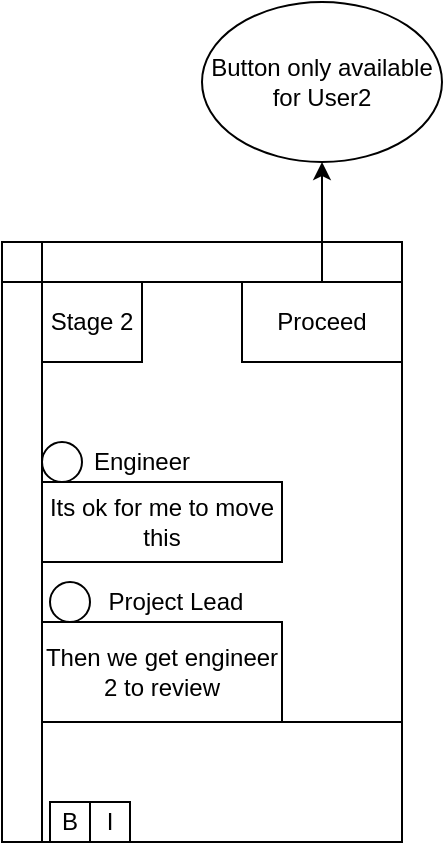 <mxfile version="14.2.4" type="github">
  <diagram id="6w8KKWqT4wNNRFjxeA2o" name="Page-1">
    <mxGraphModel dx="805" dy="668" grid="1" gridSize="10" guides="1" tooltips="1" connect="1" arrows="1" fold="1" page="1" pageScale="1" pageWidth="827" pageHeight="1169" math="0" shadow="0">
      <root>
        <mxCell id="0" />
        <mxCell id="1" parent="0" />
        <mxCell id="HepbqK2hy2XFILLbr-G1-4" value="" style="shape=internalStorage;whiteSpace=wrap;html=1;backgroundOutline=1;" vertex="1" parent="1">
          <mxGeometry x="370" y="300" width="200" height="300" as="geometry" />
        </mxCell>
        <mxCell id="HepbqK2hy2XFILLbr-G1-5" value="Stage 2" style="rounded=0;whiteSpace=wrap;html=1;" vertex="1" parent="1">
          <mxGeometry x="390" y="320" width="50" height="40" as="geometry" />
        </mxCell>
        <mxCell id="HepbqK2hy2XFILLbr-G1-22" value="" style="edgeStyle=orthogonalEdgeStyle;rounded=0;orthogonalLoop=1;jettySize=auto;html=1;" edge="1" parent="1" source="HepbqK2hy2XFILLbr-G1-6" target="HepbqK2hy2XFILLbr-G1-21">
          <mxGeometry relative="1" as="geometry" />
        </mxCell>
        <mxCell id="HepbqK2hy2XFILLbr-G1-6" value="Proceed" style="rounded=0;whiteSpace=wrap;html=1;" vertex="1" parent="1">
          <mxGeometry x="490" y="320" width="80" height="40" as="geometry" />
        </mxCell>
        <mxCell id="HepbqK2hy2XFILLbr-G1-7" value="" style="rounded=0;whiteSpace=wrap;html=1;" vertex="1" parent="1">
          <mxGeometry x="390" y="540" width="180" height="60" as="geometry" />
        </mxCell>
        <mxCell id="HepbqK2hy2XFILLbr-G1-8" value="B" style="rounded=0;whiteSpace=wrap;html=1;" vertex="1" parent="1">
          <mxGeometry x="394" y="580" width="20" height="20" as="geometry" />
        </mxCell>
        <mxCell id="HepbqK2hy2XFILLbr-G1-9" value="I" style="rounded=0;whiteSpace=wrap;html=1;" vertex="1" parent="1">
          <mxGeometry x="414" y="580" width="20" height="20" as="geometry" />
        </mxCell>
        <mxCell id="HepbqK2hy2XFILLbr-G1-11" value="Its ok for me to move this" style="rounded=0;whiteSpace=wrap;html=1;" vertex="1" parent="1">
          <mxGeometry x="390" y="420" width="120" height="40" as="geometry" />
        </mxCell>
        <mxCell id="HepbqK2hy2XFILLbr-G1-12" value="" style="ellipse;whiteSpace=wrap;html=1;aspect=fixed;" vertex="1" parent="1">
          <mxGeometry x="390" y="400" width="20" height="20" as="geometry" />
        </mxCell>
        <mxCell id="HepbqK2hy2XFILLbr-G1-14" value="Engineer" style="text;html=1;strokeColor=none;fillColor=none;align=center;verticalAlign=middle;whiteSpace=wrap;rounded=0;" vertex="1" parent="1">
          <mxGeometry x="420" y="400" width="40" height="20" as="geometry" />
        </mxCell>
        <mxCell id="HepbqK2hy2XFILLbr-G1-17" value="Then we get engineer 2 to review" style="rounded=0;whiteSpace=wrap;html=1;" vertex="1" parent="1">
          <mxGeometry x="390" y="490" width="120" height="50" as="geometry" />
        </mxCell>
        <mxCell id="HepbqK2hy2XFILLbr-G1-18" value="" style="ellipse;whiteSpace=wrap;html=1;aspect=fixed;" vertex="1" parent="1">
          <mxGeometry x="394" y="470" width="20" height="20" as="geometry" />
        </mxCell>
        <mxCell id="HepbqK2hy2XFILLbr-G1-19" value="Project Lead" style="text;html=1;strokeColor=none;fillColor=none;align=center;verticalAlign=middle;whiteSpace=wrap;rounded=0;" vertex="1" parent="1">
          <mxGeometry x="414" y="470" width="86" height="20" as="geometry" />
        </mxCell>
        <mxCell id="HepbqK2hy2XFILLbr-G1-21" value="Button only available&lt;br&gt;for User2" style="ellipse;whiteSpace=wrap;html=1;rounded=0;" vertex="1" parent="1">
          <mxGeometry x="470" y="180" width="120" height="80" as="geometry" />
        </mxCell>
      </root>
    </mxGraphModel>
  </diagram>
</mxfile>
